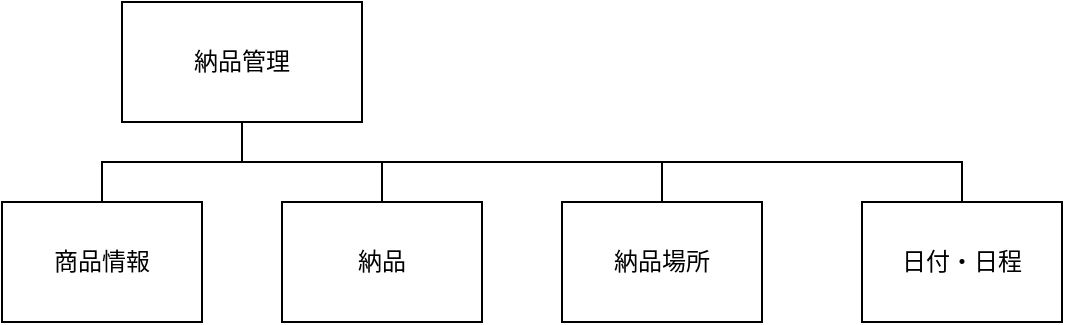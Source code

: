 <mxfile version="12.1.0" type="device" pages="1"><diagram id="wirnhrK-YzQTDW-LQXbG" name="Page-1"><mxGraphModel dx="1365" dy="500" grid="1" gridSize="10" guides="1" tooltips="1" connect="1" arrows="1" fold="1" page="1" pageScale="1" pageWidth="827" pageHeight="1169" math="0" shadow="0"><root><mxCell id="0"/><mxCell id="1" parent="0"/><UserObject label="&lt;font style=&quot;vertical-align: inherit&quot;&gt;&lt;font style=&quot;vertical-align: inherit&quot;&gt;納品管理&lt;/font&gt;&lt;/font&gt;" treeRoot="1" id="djChy1i_wo8yINihKHjb-1"><mxCell style="whiteSpace=wrap;html=1;align=center;treeFolding=1;treeMoving=1;container=1;recursiveResize=0;" vertex="1" parent="1"><mxGeometry x="20" y="10" width="120" height="60" as="geometry"/></mxCell></UserObject><mxCell id="djChy1i_wo8yINihKHjb-2" value="&lt;font style=&quot;vertical-align: inherit&quot;&gt;&lt;font style=&quot;vertical-align: inherit&quot;&gt;納品&lt;/font&gt;&lt;/font&gt;" style="whiteSpace=wrap;html=1;align=center;verticalAlign=middle;container=1;recursiveResize=0;treeFolding=1;treeMoving=1;" vertex="1" parent="1"><mxGeometry x="100" y="110" width="100" height="60" as="geometry"/></mxCell><mxCell id="djChy1i_wo8yINihKHjb-3" value="" style="edgeStyle=elbowEdgeStyle;elbow=vertical;startArrow=none;endArrow=none;rounded=0;" edge="1" target="djChy1i_wo8yINihKHjb-2" parent="1"><mxGeometry relative="1" as="geometry"><mxPoint x="80" y="70" as="sourcePoint"/></mxGeometry></mxCell><mxCell id="djChy1i_wo8yINihKHjb-4" value="&lt;font style=&quot;vertical-align: inherit&quot;&gt;&lt;font style=&quot;vertical-align: inherit&quot;&gt;納品場所&lt;/font&gt;&lt;/font&gt;" style="whiteSpace=wrap;html=1;align=center;verticalAlign=middle;container=1;recursiveResize=0;treeFolding=1;treeMoving=1;" vertex="1" parent="1"><mxGeometry x="240" y="110" width="100" height="60" as="geometry"/></mxCell><mxCell id="djChy1i_wo8yINihKHjb-5" value="" style="edgeStyle=elbowEdgeStyle;elbow=vertical;startArrow=none;endArrow=none;rounded=0;" edge="1" target="djChy1i_wo8yINihKHjb-4" parent="1"><mxGeometry relative="1" as="geometry"><mxPoint x="150" y="90" as="sourcePoint"/><Array as="points"><mxPoint x="220" y="90"/></Array></mxGeometry></mxCell><mxCell id="djChy1i_wo8yINihKHjb-6" value="&lt;font style=&quot;vertical-align: inherit&quot;&gt;&lt;font style=&quot;vertical-align: inherit&quot;&gt;日付・日程&lt;/font&gt;&lt;/font&gt;" style="whiteSpace=wrap;html=1;align=center;verticalAlign=middle;container=1;recursiveResize=0;treeFolding=1;treeMoving=1;" vertex="1" parent="1"><mxGeometry x="390" y="110" width="100" height="60" as="geometry"/></mxCell><mxCell id="djChy1i_wo8yINihKHjb-7" value="" style="edgeStyle=elbowEdgeStyle;elbow=vertical;startArrow=none;endArrow=none;rounded=0;" edge="1" target="djChy1i_wo8yINihKHjb-6" parent="1"><mxGeometry relative="1" as="geometry"><mxPoint x="290" y="90" as="sourcePoint"/><Array as="points"><mxPoint x="370" y="90"/></Array></mxGeometry></mxCell><mxCell id="djChy1i_wo8yINihKHjb-8" value="&lt;font style=&quot;vertical-align: inherit&quot;&gt;&lt;font style=&quot;vertical-align: inherit&quot;&gt;商品情報&lt;/font&gt;&lt;/font&gt;" style="whiteSpace=wrap;html=1;align=center;verticalAlign=middle;container=1;recursiveResize=0;treeFolding=1;treeMoving=1;" vertex="1" parent="1"><mxGeometry x="-40" y="110" width="100" height="60" as="geometry"/></mxCell><mxCell id="djChy1i_wo8yINihKHjb-9" value="" style="edgeStyle=elbowEdgeStyle;elbow=vertical;startArrow=none;endArrow=none;rounded=0;exitX=0.5;exitY=1;exitDx=0;exitDy=0;" edge="1" target="djChy1i_wo8yINihKHjb-8" parent="1" source="djChy1i_wo8yINihKHjb-1"><mxGeometry relative="1" as="geometry"><mxPoint x="-60" y="70" as="sourcePoint"/></mxGeometry></mxCell></root></mxGraphModel></diagram></mxfile>